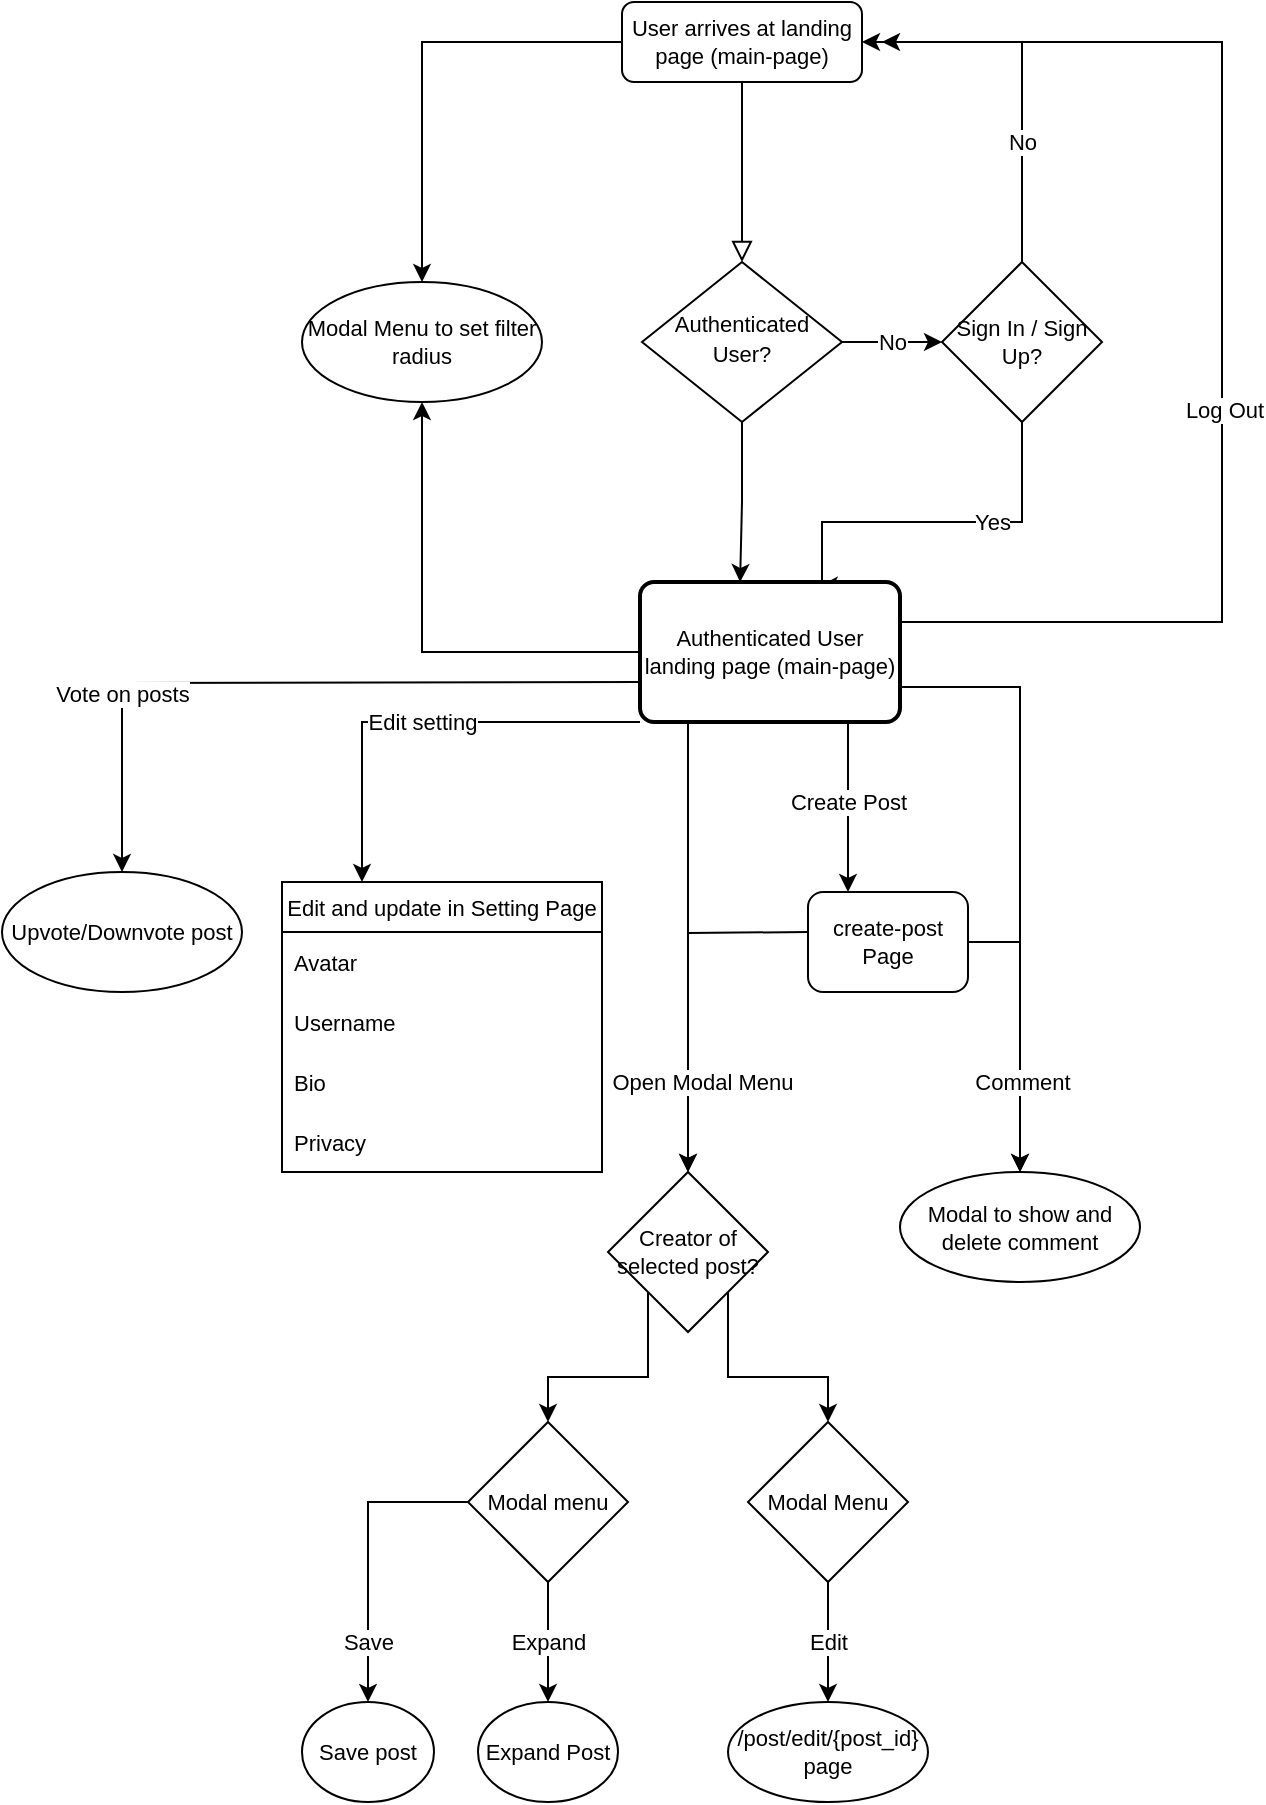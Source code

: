 <mxfile version="20.0.3" type="github">
  <diagram id="C5RBs43oDa-KdzZeNtuy" name="Page-1">
    <mxGraphModel dx="1422" dy="721" grid="1" gridSize="10" guides="1" tooltips="1" connect="1" arrows="1" fold="1" page="1" pageScale="1" pageWidth="827" pageHeight="1169" math="0" shadow="0">
      <root>
        <mxCell id="WIyWlLk6GJQsqaUBKTNV-0" />
        <mxCell id="WIyWlLk6GJQsqaUBKTNV-1" parent="WIyWlLk6GJQsqaUBKTNV-0" />
        <mxCell id="WIyWlLk6GJQsqaUBKTNV-2" value="" style="rounded=0;html=1;jettySize=auto;orthogonalLoop=1;fontSize=11;endArrow=block;endFill=0;endSize=8;strokeWidth=1;shadow=0;labelBackgroundColor=none;edgeStyle=orthogonalEdgeStyle;" parent="WIyWlLk6GJQsqaUBKTNV-1" source="WIyWlLk6GJQsqaUBKTNV-3" target="WIyWlLk6GJQsqaUBKTNV-6" edge="1">
          <mxGeometry relative="1" as="geometry" />
        </mxCell>
        <mxCell id="EnH8o_-yyKVqVE72roHr-92" style="edgeStyle=orthogonalEdgeStyle;rounded=0;orthogonalLoop=1;jettySize=auto;html=1;entryX=0.5;entryY=0;entryDx=0;entryDy=0;fontSize=11;" parent="WIyWlLk6GJQsqaUBKTNV-1" source="WIyWlLk6GJQsqaUBKTNV-3" target="EnH8o_-yyKVqVE72roHr-91" edge="1">
          <mxGeometry relative="1" as="geometry" />
        </mxCell>
        <mxCell id="WIyWlLk6GJQsqaUBKTNV-3" value="&lt;div style=&quot;font-size: 11px;&quot;&gt;&lt;font style=&quot;font-size: 11px;&quot;&gt;User arrives at landing page (main-page)&lt;/font&gt;&lt;/div&gt;" style="rounded=1;whiteSpace=wrap;html=1;fontSize=12;glass=0;strokeWidth=1;shadow=0;" parent="WIyWlLk6GJQsqaUBKTNV-1" vertex="1">
          <mxGeometry x="340" y="40" width="120" height="40" as="geometry" />
        </mxCell>
        <mxCell id="EnH8o_-yyKVqVE72roHr-5" value="&lt;div&gt;No&lt;/div&gt;" style="edgeStyle=orthogonalEdgeStyle;rounded=0;orthogonalLoop=1;jettySize=auto;html=1;exitX=1;exitY=0.5;exitDx=0;exitDy=0;entryX=0;entryY=0.5;entryDx=0;entryDy=0;fontSize=11;" parent="WIyWlLk6GJQsqaUBKTNV-1" source="WIyWlLk6GJQsqaUBKTNV-6" target="EnH8o_-yyKVqVE72roHr-4" edge="1">
          <mxGeometry relative="1" as="geometry" />
        </mxCell>
        <mxCell id="EnH8o_-yyKVqVE72roHr-29" style="edgeStyle=orthogonalEdgeStyle;rounded=0;orthogonalLoop=1;jettySize=auto;html=1;entryX=0.385;entryY=0;entryDx=0;entryDy=0;entryPerimeter=0;fontSize=11;" parent="WIyWlLk6GJQsqaUBKTNV-1" source="WIyWlLk6GJQsqaUBKTNV-6" target="EnH8o_-yyKVqVE72roHr-27" edge="1">
          <mxGeometry relative="1" as="geometry" />
        </mxCell>
        <mxCell id="WIyWlLk6GJQsqaUBKTNV-6" value="&lt;font style=&quot;font-size: 11px;&quot;&gt;Authenticated User?&lt;br&gt;&lt;/font&gt;" style="rhombus;whiteSpace=wrap;html=1;shadow=0;fontFamily=Helvetica;fontSize=12;align=center;strokeWidth=1;spacing=6;spacingTop=-4;" parent="WIyWlLk6GJQsqaUBKTNV-1" vertex="1">
          <mxGeometry x="350" y="170" width="100" height="80" as="geometry" />
        </mxCell>
        <mxCell id="EnH8o_-yyKVqVE72roHr-10" value="Yes" style="edgeStyle=orthogonalEdgeStyle;rounded=0;orthogonalLoop=1;jettySize=auto;html=1;exitX=0.5;exitY=1;exitDx=0;exitDy=0;entryX=0.692;entryY=0.029;entryDx=0;entryDy=0;fontSize=11;entryPerimeter=0;" parent="WIyWlLk6GJQsqaUBKTNV-1" source="EnH8o_-yyKVqVE72roHr-4" target="EnH8o_-yyKVqVE72roHr-27" edge="1">
          <mxGeometry x="-0.289" relative="1" as="geometry">
            <mxPoint x="440" y="350" as="targetPoint" />
            <Array as="points">
              <mxPoint x="540" y="300" />
              <mxPoint x="440" y="300" />
            </Array>
            <mxPoint as="offset" />
          </mxGeometry>
        </mxCell>
        <mxCell id="EnH8o_-yyKVqVE72roHr-14" value="&lt;div&gt;No&lt;/div&gt;" style="edgeStyle=orthogonalEdgeStyle;rounded=0;orthogonalLoop=1;jettySize=auto;html=1;exitX=0.5;exitY=0;exitDx=0;exitDy=0;entryX=1;entryY=0.5;entryDx=0;entryDy=0;fontSize=11;" parent="WIyWlLk6GJQsqaUBKTNV-1" source="EnH8o_-yyKVqVE72roHr-4" target="WIyWlLk6GJQsqaUBKTNV-3" edge="1">
          <mxGeometry x="-0.368" relative="1" as="geometry">
            <mxPoint as="offset" />
          </mxGeometry>
        </mxCell>
        <mxCell id="EnH8o_-yyKVqVE72roHr-4" value="Sign In / Sign Up?" style="rhombus;whiteSpace=wrap;html=1;fontSize=11;" parent="WIyWlLk6GJQsqaUBKTNV-1" vertex="1">
          <mxGeometry x="500" y="170" width="80" height="80" as="geometry" />
        </mxCell>
        <mxCell id="EnH8o_-yyKVqVE72roHr-19" value="&lt;div&gt;Vote on posts&lt;/div&gt;" style="edgeStyle=orthogonalEdgeStyle;rounded=0;orthogonalLoop=1;jettySize=auto;html=1;entryX=0.5;entryY=0;entryDx=0;entryDy=0;fontSize=11;" parent="WIyWlLk6GJQsqaUBKTNV-1" target="EnH8o_-yyKVqVE72roHr-89" edge="1">
          <mxGeometry x="0.5" relative="1" as="geometry">
            <mxPoint x="350" y="380" as="sourcePoint" />
            <mxPoint x="200" y="480" as="targetPoint" />
            <mxPoint as="offset" />
          </mxGeometry>
        </mxCell>
        <mxCell id="EnH8o_-yyKVqVE72roHr-22" value="Edit and update in Setting Page" style="swimlane;fontStyle=0;childLayout=stackLayout;horizontal=1;startSize=25;horizontalStack=0;resizeParent=1;resizeParentMax=0;resizeLast=0;collapsible=1;marginBottom=0;rounded=0;fontSize=11;" parent="WIyWlLk6GJQsqaUBKTNV-1" vertex="1">
          <mxGeometry x="170" y="480" width="160" height="145" as="geometry">
            <mxRectangle x="370" y="465" width="190" height="30" as="alternateBounds" />
          </mxGeometry>
        </mxCell>
        <mxCell id="EnH8o_-yyKVqVE72roHr-26" value="" style="group" parent="EnH8o_-yyKVqVE72roHr-22" vertex="1" connectable="0">
          <mxGeometry y="25" width="160" height="90" as="geometry" />
        </mxCell>
        <mxCell id="EnH8o_-yyKVqVE72roHr-23" value="Avatar" style="text;strokeColor=none;fillColor=none;align=left;verticalAlign=middle;spacingLeft=4;spacingRight=4;overflow=hidden;points=[[0,0.5],[1,0.5]];portConstraint=eastwest;rotatable=0;rounded=0;fontSize=11;" parent="EnH8o_-yyKVqVE72roHr-26" vertex="1">
          <mxGeometry width="160" height="30" as="geometry" />
        </mxCell>
        <mxCell id="EnH8o_-yyKVqVE72roHr-24" value="Username" style="text;strokeColor=none;fillColor=none;align=left;verticalAlign=middle;spacingLeft=4;spacingRight=4;overflow=hidden;points=[[0,0.5],[1,0.5]];portConstraint=eastwest;rotatable=0;rounded=0;fontSize=11;resizeWidth=1;resizeHeight=1;" parent="EnH8o_-yyKVqVE72roHr-26" vertex="1">
          <mxGeometry y="30" width="160" height="30" as="geometry" />
        </mxCell>
        <mxCell id="EnH8o_-yyKVqVE72roHr-25" value="Bio" style="text;strokeColor=none;fillColor=none;align=left;verticalAlign=middle;spacingLeft=4;spacingRight=4;overflow=hidden;points=[[0,0.5],[1,0.5]];portConstraint=eastwest;rotatable=0;rounded=0;fontSize=11;" parent="EnH8o_-yyKVqVE72roHr-26" vertex="1">
          <mxGeometry y="60" width="160" height="30" as="geometry" />
        </mxCell>
        <mxCell id="EnH8o_-yyKVqVE72roHr-33" value="Privacy" style="text;strokeColor=none;fillColor=none;align=left;verticalAlign=middle;spacingLeft=4;spacingRight=4;overflow=hidden;points=[[0,0.5],[1,0.5]];portConstraint=eastwest;rotatable=0;rounded=0;fontSize=11;" parent="EnH8o_-yyKVqVE72roHr-22" vertex="1">
          <mxGeometry y="115" width="160" height="30" as="geometry" />
        </mxCell>
        <mxCell id="EnH8o_-yyKVqVE72roHr-38" style="edgeStyle=orthogonalEdgeStyle;rounded=0;orthogonalLoop=1;jettySize=auto;html=1;fontSize=11;" parent="WIyWlLk6GJQsqaUBKTNV-1" source="EnH8o_-yyKVqVE72roHr-27" edge="1">
          <mxGeometry relative="1" as="geometry">
            <mxPoint x="470" y="60" as="targetPoint" />
            <Array as="points">
              <mxPoint x="640" y="350" />
              <mxPoint x="640" y="60" />
            </Array>
          </mxGeometry>
        </mxCell>
        <mxCell id="EnH8o_-yyKVqVE72roHr-39" value="&lt;div&gt;Log Out&lt;/div&gt;" style="edgeLabel;html=1;align=center;verticalAlign=middle;resizable=0;points=[];fontSize=11;" parent="EnH8o_-yyKVqVE72roHr-38" vertex="1" connectable="0">
          <mxGeometry x="0.254" y="-1" relative="1" as="geometry">
            <mxPoint y="122" as="offset" />
          </mxGeometry>
        </mxCell>
        <mxCell id="EnH8o_-yyKVqVE72roHr-69" style="edgeStyle=orthogonalEdgeStyle;rounded=0;orthogonalLoop=1;jettySize=auto;html=1;exitX=0.75;exitY=1;exitDx=0;exitDy=0;entryX=0.5;entryY=0;entryDx=0;entryDy=0;fontSize=11;" parent="WIyWlLk6GJQsqaUBKTNV-1" source="EnH8o_-yyKVqVE72roHr-27" target="EnH8o_-yyKVqVE72roHr-47" edge="1">
          <mxGeometry relative="1" as="geometry">
            <Array as="points">
              <mxPoint x="373" y="400" />
            </Array>
          </mxGeometry>
        </mxCell>
        <mxCell id="EnH8o_-yyKVqVE72roHr-93" style="edgeStyle=orthogonalEdgeStyle;rounded=0;orthogonalLoop=1;jettySize=auto;html=1;exitX=0;exitY=0.5;exitDx=0;exitDy=0;entryX=0.5;entryY=1;entryDx=0;entryDy=0;fontSize=11;" parent="WIyWlLk6GJQsqaUBKTNV-1" source="EnH8o_-yyKVqVE72roHr-27" target="EnH8o_-yyKVqVE72roHr-91" edge="1">
          <mxGeometry relative="1" as="geometry" />
        </mxCell>
        <mxCell id="EnH8o_-yyKVqVE72roHr-94" value="Edit setting" style="edgeStyle=orthogonalEdgeStyle;rounded=0;orthogonalLoop=1;jettySize=auto;html=1;exitX=0;exitY=1;exitDx=0;exitDy=0;entryX=0.25;entryY=0;entryDx=0;entryDy=0;fontSize=11;" parent="WIyWlLk6GJQsqaUBKTNV-1" source="EnH8o_-yyKVqVE72roHr-27" target="EnH8o_-yyKVqVE72roHr-22" edge="1">
          <mxGeometry relative="1" as="geometry">
            <Array as="points">
              <mxPoint x="210" y="400" />
            </Array>
          </mxGeometry>
        </mxCell>
        <mxCell id="EnH8o_-yyKVqVE72roHr-95" value="&lt;div&gt;Create Post&lt;/div&gt;" style="edgeStyle=orthogonalEdgeStyle;rounded=0;orthogonalLoop=1;jettySize=auto;html=1;exitX=0.75;exitY=1;exitDx=0;exitDy=0;fontSize=11;entryX=0.25;entryY=0;entryDx=0;entryDy=0;" parent="WIyWlLk6GJQsqaUBKTNV-1" source="EnH8o_-yyKVqVE72roHr-27" target="EnH8o_-yyKVqVE72roHr-74" edge="1">
          <mxGeometry relative="1" as="geometry">
            <mxPoint x="447" y="460" as="targetPoint" />
            <Array as="points">
              <mxPoint x="453" y="400" />
            </Array>
          </mxGeometry>
        </mxCell>
        <mxCell id="EnH8o_-yyKVqVE72roHr-100" style="edgeStyle=orthogonalEdgeStyle;rounded=0;orthogonalLoop=1;jettySize=auto;html=1;exitX=1;exitY=0.75;exitDx=0;exitDy=0;entryX=0.5;entryY=0;entryDx=0;entryDy=0;fontSize=11;" parent="WIyWlLk6GJQsqaUBKTNV-1" source="EnH8o_-yyKVqVE72roHr-27" target="EnH8o_-yyKVqVE72roHr-98" edge="1">
          <mxGeometry relative="1" as="geometry" />
        </mxCell>
        <mxCell id="EnH8o_-yyKVqVE72roHr-27" value="Authenticated User landing page (main-page)" style="rounded=1;whiteSpace=wrap;html=1;absoluteArcSize=1;arcSize=14;strokeWidth=2;fontSize=11;" parent="WIyWlLk6GJQsqaUBKTNV-1" vertex="1">
          <mxGeometry x="349" y="330" width="130" height="70" as="geometry" />
        </mxCell>
        <mxCell id="EnH8o_-yyKVqVE72roHr-65" style="edgeStyle=orthogonalEdgeStyle;rounded=0;orthogonalLoop=1;jettySize=auto;html=1;exitX=0;exitY=1;exitDx=0;exitDy=0;entryX=0.5;entryY=0;entryDx=0;entryDy=0;fontSize=11;" parent="WIyWlLk6GJQsqaUBKTNV-1" source="EnH8o_-yyKVqVE72roHr-47" target="EnH8o_-yyKVqVE72roHr-79" edge="1">
          <mxGeometry relative="1" as="geometry">
            <mxPoint x="301.62" y="753.845" as="targetPoint" />
          </mxGeometry>
        </mxCell>
        <mxCell id="EnH8o_-yyKVqVE72roHr-86" style="edgeStyle=orthogonalEdgeStyle;rounded=0;orthogonalLoop=1;jettySize=auto;html=1;exitX=1;exitY=1;exitDx=0;exitDy=0;entryX=0.5;entryY=0;entryDx=0;entryDy=0;fontSize=11;" parent="WIyWlLk6GJQsqaUBKTNV-1" source="EnH8o_-yyKVqVE72roHr-47" target="EnH8o_-yyKVqVE72roHr-85" edge="1">
          <mxGeometry relative="1" as="geometry" />
        </mxCell>
        <mxCell id="EnH8o_-yyKVqVE72roHr-47" value="Creator of selected post?" style="rhombus;whiteSpace=wrap;html=1;rounded=0;fontSize=11;" parent="WIyWlLk6GJQsqaUBKTNV-1" vertex="1">
          <mxGeometry x="333" y="625" width="80" height="80" as="geometry" />
        </mxCell>
        <mxCell id="EnH8o_-yyKVqVE72roHr-70" value="Open Modal Menu" style="edgeStyle=orthogonalEdgeStyle;rounded=0;orthogonalLoop=1;jettySize=auto;html=1;fontSize=11;" parent="WIyWlLk6GJQsqaUBKTNV-1" target="EnH8o_-yyKVqVE72roHr-47" edge="1">
          <mxGeometry x="0.5" y="7" relative="1" as="geometry">
            <mxPoint x="433" y="505" as="sourcePoint" />
            <mxPoint as="offset" />
          </mxGeometry>
        </mxCell>
        <mxCell id="EnH8o_-yyKVqVE72roHr-99" value="Comment" style="edgeStyle=orthogonalEdgeStyle;rounded=0;orthogonalLoop=1;jettySize=auto;html=1;exitX=1;exitY=0.5;exitDx=0;exitDy=0;entryX=0.5;entryY=0;entryDx=0;entryDy=0;fontSize=11;" parent="WIyWlLk6GJQsqaUBKTNV-1" source="EnH8o_-yyKVqVE72roHr-74" target="EnH8o_-yyKVqVE72roHr-98" edge="1">
          <mxGeometry x="0.362" y="1" relative="1" as="geometry">
            <mxPoint as="offset" />
          </mxGeometry>
        </mxCell>
        <mxCell id="EnH8o_-yyKVqVE72roHr-74" value="create-post Page" style="rounded=1;whiteSpace=wrap;html=1;fontSize=11;" parent="WIyWlLk6GJQsqaUBKTNV-1" vertex="1">
          <mxGeometry x="433" y="485" width="80" height="50" as="geometry" />
        </mxCell>
        <mxCell id="EnH8o_-yyKVqVE72roHr-82" value="Save" style="edgeStyle=orthogonalEdgeStyle;rounded=0;orthogonalLoop=1;jettySize=auto;html=1;exitX=0;exitY=0.5;exitDx=0;exitDy=0;entryX=0.5;entryY=0;entryDx=0;entryDy=0;fontSize=11;" parent="WIyWlLk6GJQsqaUBKTNV-1" source="EnH8o_-yyKVqVE72roHr-79" target="EnH8o_-yyKVqVE72roHr-80" edge="1">
          <mxGeometry x="0.6" relative="1" as="geometry">
            <mxPoint as="offset" />
          </mxGeometry>
        </mxCell>
        <mxCell id="EnH8o_-yyKVqVE72roHr-83" value="Expand" style="edgeStyle=orthogonalEdgeStyle;rounded=0;orthogonalLoop=1;jettySize=auto;html=1;exitX=0.5;exitY=1;exitDx=0;exitDy=0;entryX=0.5;entryY=0;entryDx=0;entryDy=0;fontSize=11;" parent="WIyWlLk6GJQsqaUBKTNV-1" source="EnH8o_-yyKVqVE72roHr-79" target="EnH8o_-yyKVqVE72roHr-81" edge="1">
          <mxGeometry relative="1" as="geometry" />
        </mxCell>
        <mxCell id="EnH8o_-yyKVqVE72roHr-79" value="Modal menu" style="rhombus;whiteSpace=wrap;html=1;rounded=0;fontSize=11;" parent="WIyWlLk6GJQsqaUBKTNV-1" vertex="1">
          <mxGeometry x="263" y="750" width="80" height="80" as="geometry" />
        </mxCell>
        <mxCell id="EnH8o_-yyKVqVE72roHr-80" value="Save post" style="ellipse;whiteSpace=wrap;html=1;rounded=0;fontSize=11;" parent="WIyWlLk6GJQsqaUBKTNV-1" vertex="1">
          <mxGeometry x="180" y="890" width="66" height="50" as="geometry" />
        </mxCell>
        <mxCell id="EnH8o_-yyKVqVE72roHr-81" value="Expand Post" style="ellipse;whiteSpace=wrap;html=1;rounded=0;fontSize=11;" parent="WIyWlLk6GJQsqaUBKTNV-1" vertex="1">
          <mxGeometry x="268" y="890" width="70" height="50" as="geometry" />
        </mxCell>
        <mxCell id="EnH8o_-yyKVqVE72roHr-88" value="Edit" style="edgeStyle=orthogonalEdgeStyle;rounded=0;orthogonalLoop=1;jettySize=auto;html=1;exitX=0.5;exitY=1;exitDx=0;exitDy=0;entryX=0.5;entryY=0;entryDx=0;entryDy=0;fontSize=11;" parent="WIyWlLk6GJQsqaUBKTNV-1" source="EnH8o_-yyKVqVE72roHr-85" target="EnH8o_-yyKVqVE72roHr-87" edge="1">
          <mxGeometry relative="1" as="geometry" />
        </mxCell>
        <mxCell id="EnH8o_-yyKVqVE72roHr-85" value="Modal Menu" style="rhombus;whiteSpace=wrap;html=1;rounded=0;fontSize=11;" parent="WIyWlLk6GJQsqaUBKTNV-1" vertex="1">
          <mxGeometry x="403" y="750" width="80" height="80" as="geometry" />
        </mxCell>
        <mxCell id="EnH8o_-yyKVqVE72roHr-87" value="/post/edit/{post_id} page " style="ellipse;whiteSpace=wrap;html=1;rounded=0;fontSize=11;" parent="WIyWlLk6GJQsqaUBKTNV-1" vertex="1">
          <mxGeometry x="393" y="890" width="100" height="50" as="geometry" />
        </mxCell>
        <mxCell id="EnH8o_-yyKVqVE72roHr-89" value="Upvote/Downvote post" style="ellipse;whiteSpace=wrap;html=1;rounded=0;fontSize=11;" parent="WIyWlLk6GJQsqaUBKTNV-1" vertex="1">
          <mxGeometry x="30" y="475" width="120" height="60" as="geometry" />
        </mxCell>
        <mxCell id="EnH8o_-yyKVqVE72roHr-91" value="Modal Menu to set filter radius" style="ellipse;whiteSpace=wrap;html=1;rounded=0;fontSize=11;" parent="WIyWlLk6GJQsqaUBKTNV-1" vertex="1">
          <mxGeometry x="180" y="180" width="120" height="60" as="geometry" />
        </mxCell>
        <mxCell id="EnH8o_-yyKVqVE72roHr-98" value="Modal to show and delete comment" style="ellipse;whiteSpace=wrap;html=1;rounded=0;fontSize=11;" parent="WIyWlLk6GJQsqaUBKTNV-1" vertex="1">
          <mxGeometry x="479" y="625" width="120" height="55" as="geometry" />
        </mxCell>
      </root>
    </mxGraphModel>
  </diagram>
</mxfile>
